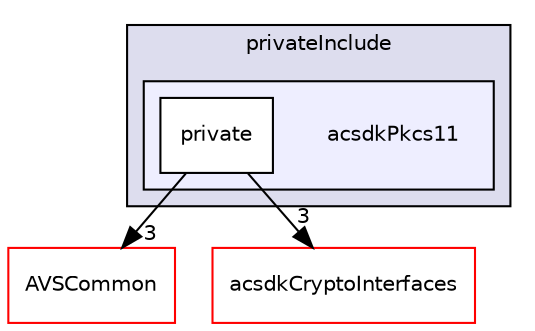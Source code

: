 digraph "/workplace/avs-device-sdk/core/Crypto/acsdkPkcs11/privateInclude/acsdkPkcs11" {
  compound=true
  node [ fontsize="10", fontname="Helvetica"];
  edge [ labelfontsize="10", labelfontname="Helvetica"];
  subgraph clusterdir_b62ea3b99661486590efe9cb858df809 {
    graph [ bgcolor="#ddddee", pencolor="black", label="privateInclude" fontname="Helvetica", fontsize="10", URL="dir_b62ea3b99661486590efe9cb858df809.html"]
  subgraph clusterdir_0b92202ed2b411ed36d44c26ceaf34d3 {
    graph [ bgcolor="#eeeeff", pencolor="black", label="" URL="dir_0b92202ed2b411ed36d44c26ceaf34d3.html"];
    dir_0b92202ed2b411ed36d44c26ceaf34d3 [shape=plaintext label="acsdkPkcs11"];
    dir_0d127f58ff9558ae8dc50ff237146f88 [shape=box label="private" color="black" fillcolor="white" style="filled" URL="dir_0d127f58ff9558ae8dc50ff237146f88.html"];
  }
  }
  dir_13e65effb2bde530b17b3d5eefcd0266 [shape=box label="AVSCommon" fillcolor="white" style="filled" color="red" URL="dir_13e65effb2bde530b17b3d5eefcd0266.html"];
  dir_8d535980e8bcd8dca7a4900da179e35a [shape=box label="acsdkCryptoInterfaces" fillcolor="white" style="filled" color="red" URL="dir_8d535980e8bcd8dca7a4900da179e35a.html"];
  dir_0d127f58ff9558ae8dc50ff237146f88->dir_13e65effb2bde530b17b3d5eefcd0266 [headlabel="3", labeldistance=1.5 headhref="dir_000590_000017.html"];
  dir_0d127f58ff9558ae8dc50ff237146f88->dir_8d535980e8bcd8dca7a4900da179e35a [headlabel="3", labeldistance=1.5 headhref="dir_000590_000613.html"];
}
